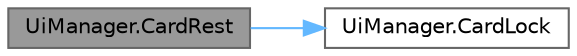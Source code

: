 digraph "UiManager.CardRest"
{
 // LATEX_PDF_SIZE
  bgcolor="transparent";
  edge [fontname=Helvetica,fontsize=10,labelfontname=Helvetica,labelfontsize=10];
  node [fontname=Helvetica,fontsize=10,shape=box,height=0.2,width=0.4];
  rankdir="LR";
  Node1 [id="Node000001",label="UiManager.CardRest",height=0.2,width=0.4,color="gray40", fillcolor="grey60", style="filled", fontcolor="black",tooltip="Reset all cards to default state."];
  Node1 -> Node2 [id="edge1_Node000001_Node000002",color="steelblue1",style="solid",tooltip=" "];
  Node2 [id="Node000002",label="UiManager.CardLock",height=0.2,width=0.4,color="grey40", fillcolor="white", style="filled",URL="$class_ui_manager.html#af5e8e7bc7accd50e34a962faf36b84f6",tooltip="Make all cards interactive or note."];
}
